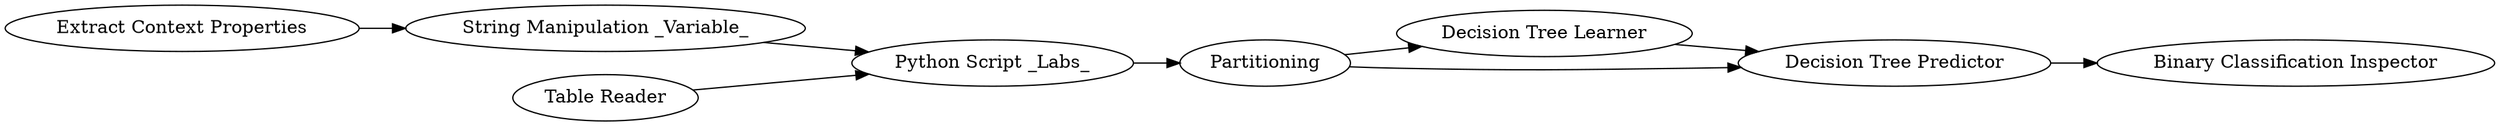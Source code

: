 digraph {
	6 [label="Decision Tree Learner"]
	23 [label="String Manipulation _Variable_"]
	1086 [label="Decision Tree Predictor"]
	1088 [label=Partitioning]
	1089 [label="Binary Classification Inspector"]
	1090 [label="Python Script _Labs_"]
	1091 [label="Extract Context Properties"]
	1092 [label="Table Reader"]
	6 -> 1086
	23 -> 1090
	1086 -> 1089
	1088 -> 6
	1088 -> 1086
	1090 -> 1088
	1091 -> 23
	1092 -> 1090
	rankdir=LR
}
